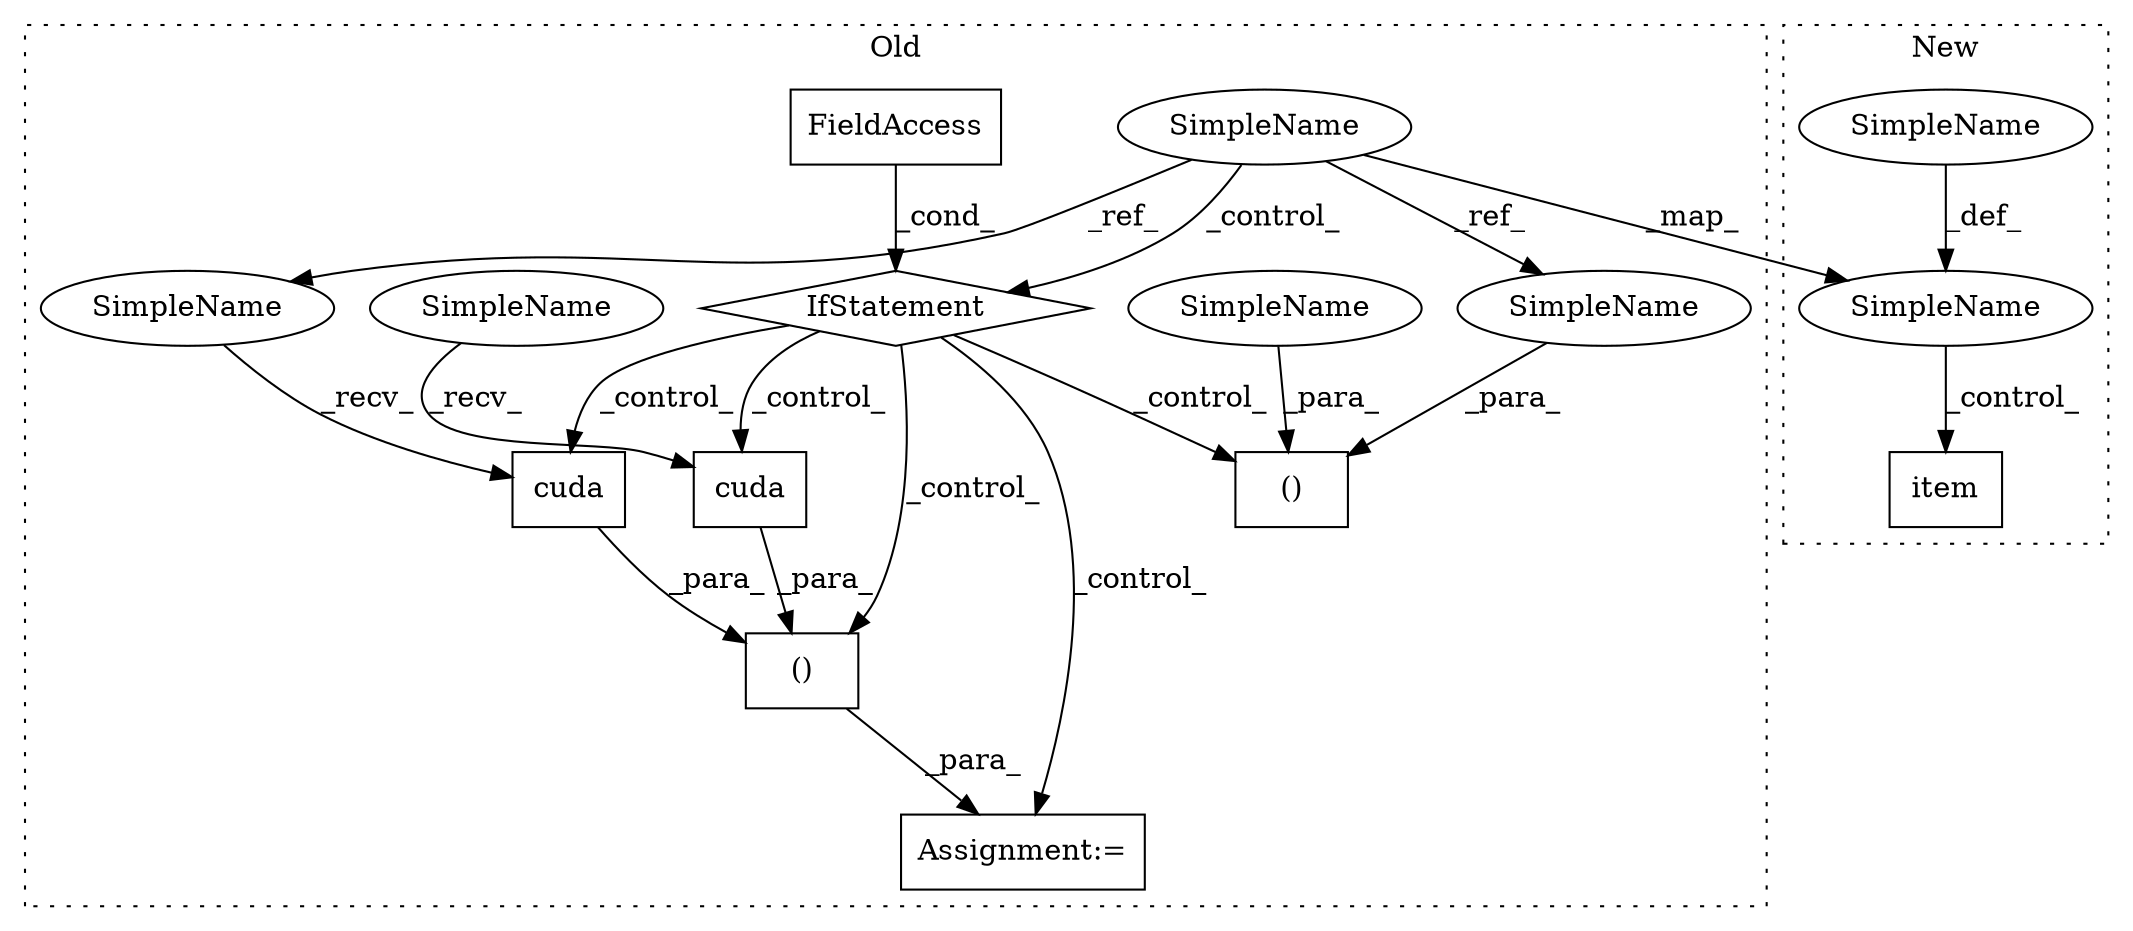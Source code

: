 digraph G {
subgraph cluster0 {
1 [label="cuda" a="32" s="3196" l="6" shape="box"];
3 [label="Assignment:=" a="7" s="3180" l="11" shape="box"];
4 [label="IfStatement" a="25" s="3123,3136" l="4,2" shape="diamond"];
5 [label="FieldAccess" a="22" s="3127" l="9" shape="box"];
6 [label="SimpleName" a="42" s="3081" l="6" shape="ellipse"];
8 [label="()" a="106" s="3157" l="23" shape="box"];
9 [label="cuda" a="32" s="3222" l="6" shape="box"];
10 [label="()" a="106" s="3191" l="37" shape="box"];
12 [label="SimpleName" a="42" s="3215" l="6" shape="ellipse"];
13 [label="SimpleName" a="42" s="3174" l="6" shape="ellipse"];
14 [label="SimpleName" a="42" s="3157" l="4" shape="ellipse"];
15 [label="SimpleName" a="42" s="3191" l="4" shape="ellipse"];
label = "Old";
style="dotted";
}
subgraph cluster1 {
2 [label="item" a="32" s="3502" l="6" shape="box"];
7 [label="SimpleName" a="42" s="2995" l="6" shape="ellipse"];
11 [label="SimpleName" a="42" s="2982" l="4" shape="ellipse"];
label = "New";
style="dotted";
}
1 -> 10 [label="_para_"];
4 -> 3 [label="_control_"];
4 -> 9 [label="_control_"];
4 -> 1 [label="_control_"];
4 -> 10 [label="_control_"];
4 -> 8 [label="_control_"];
5 -> 4 [label="_cond_"];
6 -> 7 [label="_map_"];
6 -> 13 [label="_ref_"];
6 -> 4 [label="_control_"];
6 -> 12 [label="_ref_"];
7 -> 2 [label="_control_"];
9 -> 10 [label="_para_"];
10 -> 3 [label="_para_"];
11 -> 7 [label="_def_"];
12 -> 9 [label="_recv_"];
13 -> 8 [label="_para_"];
14 -> 8 [label="_para_"];
15 -> 1 [label="_recv_"];
}